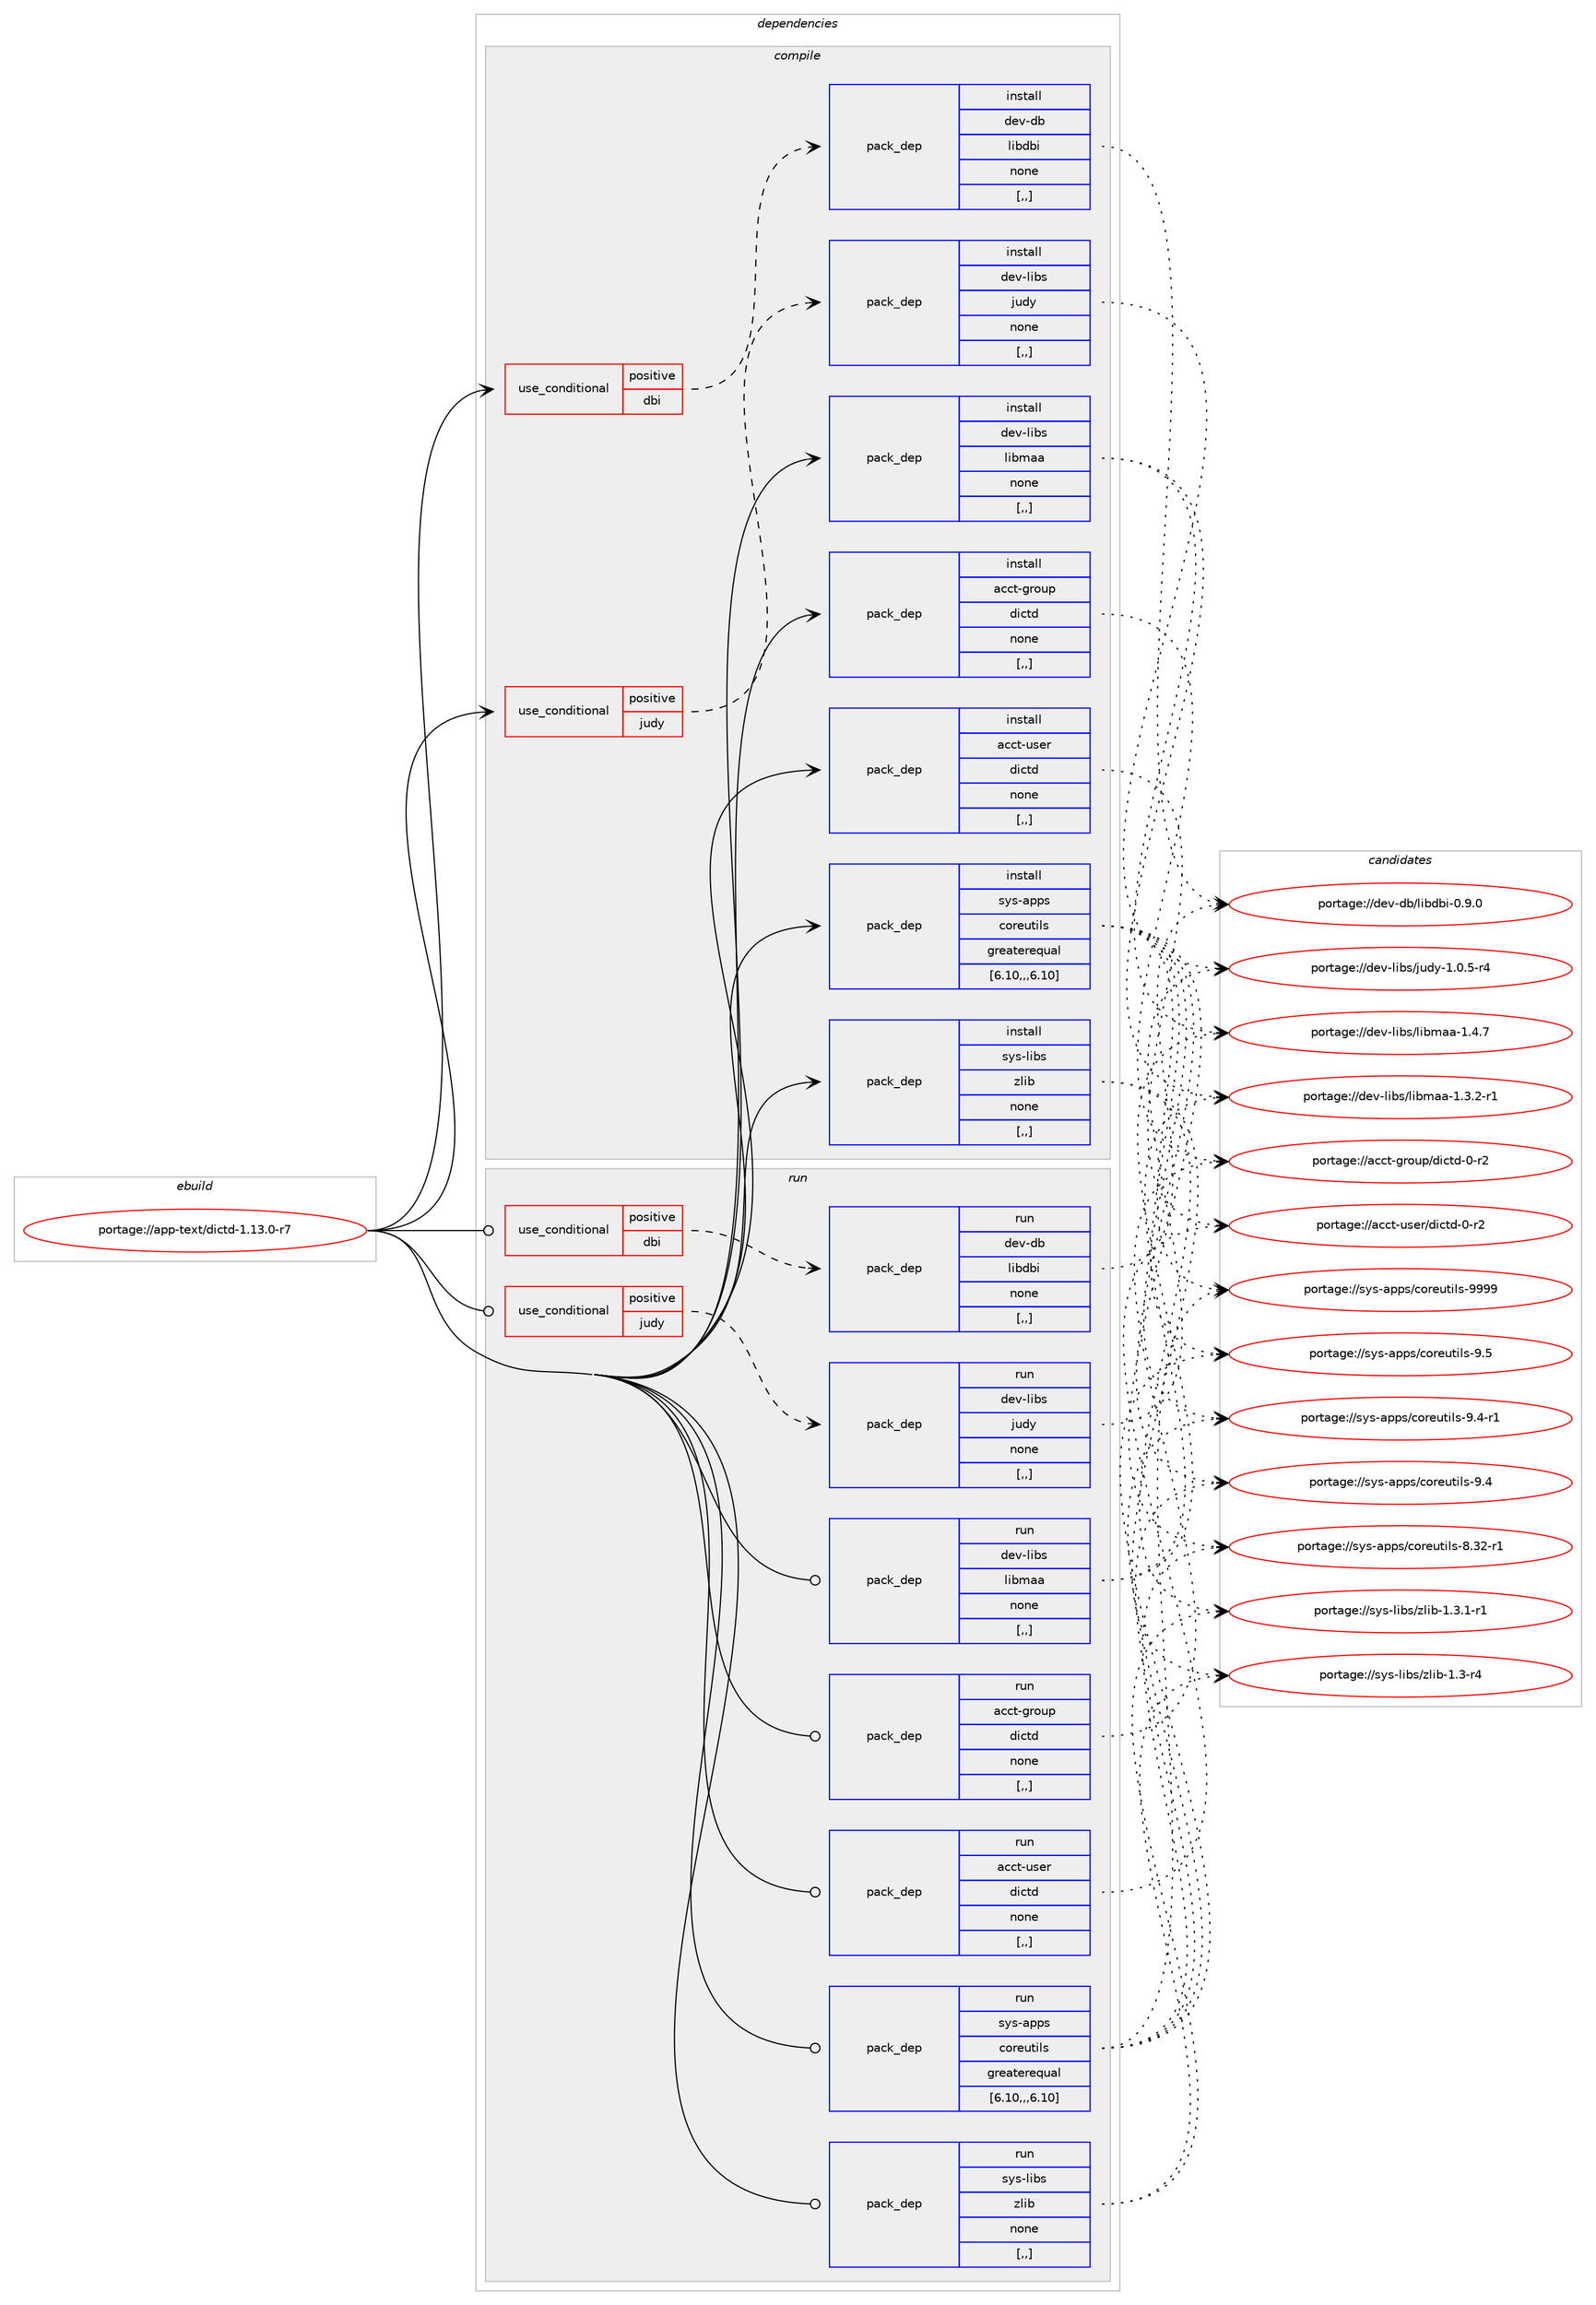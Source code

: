 digraph prolog {

# *************
# Graph options
# *************

newrank=true;
concentrate=true;
compound=true;
graph [rankdir=LR,fontname=Helvetica,fontsize=10,ranksep=1.5];#, ranksep=2.5, nodesep=0.2];
edge  [arrowhead=vee];
node  [fontname=Helvetica,fontsize=10];

# **********
# The ebuild
# **********

subgraph cluster_leftcol {
color=gray;
label=<<i>ebuild</i>>;
id [label="portage://app-text/dictd-1.13.0-r7", color=red, width=4, href="../app-text/dictd-1.13.0-r7.svg"];
}

# ****************
# The dependencies
# ****************

subgraph cluster_midcol {
color=gray;
label=<<i>dependencies</i>>;
subgraph cluster_compile {
fillcolor="#eeeeee";
style=filled;
label=<<i>compile</i>>;
subgraph cond144712 {
dependency547891 [label=<<TABLE BORDER="0" CELLBORDER="1" CELLSPACING="0" CELLPADDING="4"><TR><TD ROWSPAN="3" CELLPADDING="10">use_conditional</TD></TR><TR><TD>positive</TD></TR><TR><TD>dbi</TD></TR></TABLE>>, shape=none, color=red];
subgraph pack399089 {
dependency547892 [label=<<TABLE BORDER="0" CELLBORDER="1" CELLSPACING="0" CELLPADDING="4" WIDTH="220"><TR><TD ROWSPAN="6" CELLPADDING="30">pack_dep</TD></TR><TR><TD WIDTH="110">install</TD></TR><TR><TD>dev-db</TD></TR><TR><TD>libdbi</TD></TR><TR><TD>none</TD></TR><TR><TD>[,,]</TD></TR></TABLE>>, shape=none, color=blue];
}
dependency547891:e -> dependency547892:w [weight=20,style="dashed",arrowhead="vee"];
}
id:e -> dependency547891:w [weight=20,style="solid",arrowhead="vee"];
subgraph cond144713 {
dependency547893 [label=<<TABLE BORDER="0" CELLBORDER="1" CELLSPACING="0" CELLPADDING="4"><TR><TD ROWSPAN="3" CELLPADDING="10">use_conditional</TD></TR><TR><TD>positive</TD></TR><TR><TD>judy</TD></TR></TABLE>>, shape=none, color=red];
subgraph pack399090 {
dependency547894 [label=<<TABLE BORDER="0" CELLBORDER="1" CELLSPACING="0" CELLPADDING="4" WIDTH="220"><TR><TD ROWSPAN="6" CELLPADDING="30">pack_dep</TD></TR><TR><TD WIDTH="110">install</TD></TR><TR><TD>dev-libs</TD></TR><TR><TD>judy</TD></TR><TR><TD>none</TD></TR><TR><TD>[,,]</TD></TR></TABLE>>, shape=none, color=blue];
}
dependency547893:e -> dependency547894:w [weight=20,style="dashed",arrowhead="vee"];
}
id:e -> dependency547893:w [weight=20,style="solid",arrowhead="vee"];
subgraph pack399091 {
dependency547895 [label=<<TABLE BORDER="0" CELLBORDER="1" CELLSPACING="0" CELLPADDING="4" WIDTH="220"><TR><TD ROWSPAN="6" CELLPADDING="30">pack_dep</TD></TR><TR><TD WIDTH="110">install</TD></TR><TR><TD>acct-group</TD></TR><TR><TD>dictd</TD></TR><TR><TD>none</TD></TR><TR><TD>[,,]</TD></TR></TABLE>>, shape=none, color=blue];
}
id:e -> dependency547895:w [weight=20,style="solid",arrowhead="vee"];
subgraph pack399092 {
dependency547896 [label=<<TABLE BORDER="0" CELLBORDER="1" CELLSPACING="0" CELLPADDING="4" WIDTH="220"><TR><TD ROWSPAN="6" CELLPADDING="30">pack_dep</TD></TR><TR><TD WIDTH="110">install</TD></TR><TR><TD>acct-user</TD></TR><TR><TD>dictd</TD></TR><TR><TD>none</TD></TR><TR><TD>[,,]</TD></TR></TABLE>>, shape=none, color=blue];
}
id:e -> dependency547896:w [weight=20,style="solid",arrowhead="vee"];
subgraph pack399093 {
dependency547897 [label=<<TABLE BORDER="0" CELLBORDER="1" CELLSPACING="0" CELLPADDING="4" WIDTH="220"><TR><TD ROWSPAN="6" CELLPADDING="30">pack_dep</TD></TR><TR><TD WIDTH="110">install</TD></TR><TR><TD>dev-libs</TD></TR><TR><TD>libmaa</TD></TR><TR><TD>none</TD></TR><TR><TD>[,,]</TD></TR></TABLE>>, shape=none, color=blue];
}
id:e -> dependency547897:w [weight=20,style="solid",arrowhead="vee"];
subgraph pack399094 {
dependency547898 [label=<<TABLE BORDER="0" CELLBORDER="1" CELLSPACING="0" CELLPADDING="4" WIDTH="220"><TR><TD ROWSPAN="6" CELLPADDING="30">pack_dep</TD></TR><TR><TD WIDTH="110">install</TD></TR><TR><TD>sys-apps</TD></TR><TR><TD>coreutils</TD></TR><TR><TD>greaterequal</TD></TR><TR><TD>[6.10,,,6.10]</TD></TR></TABLE>>, shape=none, color=blue];
}
id:e -> dependency547898:w [weight=20,style="solid",arrowhead="vee"];
subgraph pack399095 {
dependency547899 [label=<<TABLE BORDER="0" CELLBORDER="1" CELLSPACING="0" CELLPADDING="4" WIDTH="220"><TR><TD ROWSPAN="6" CELLPADDING="30">pack_dep</TD></TR><TR><TD WIDTH="110">install</TD></TR><TR><TD>sys-libs</TD></TR><TR><TD>zlib</TD></TR><TR><TD>none</TD></TR><TR><TD>[,,]</TD></TR></TABLE>>, shape=none, color=blue];
}
id:e -> dependency547899:w [weight=20,style="solid",arrowhead="vee"];
}
subgraph cluster_compileandrun {
fillcolor="#eeeeee";
style=filled;
label=<<i>compile and run</i>>;
}
subgraph cluster_run {
fillcolor="#eeeeee";
style=filled;
label=<<i>run</i>>;
subgraph cond144714 {
dependency547900 [label=<<TABLE BORDER="0" CELLBORDER="1" CELLSPACING="0" CELLPADDING="4"><TR><TD ROWSPAN="3" CELLPADDING="10">use_conditional</TD></TR><TR><TD>positive</TD></TR><TR><TD>dbi</TD></TR></TABLE>>, shape=none, color=red];
subgraph pack399096 {
dependency547901 [label=<<TABLE BORDER="0" CELLBORDER="1" CELLSPACING="0" CELLPADDING="4" WIDTH="220"><TR><TD ROWSPAN="6" CELLPADDING="30">pack_dep</TD></TR><TR><TD WIDTH="110">run</TD></TR><TR><TD>dev-db</TD></TR><TR><TD>libdbi</TD></TR><TR><TD>none</TD></TR><TR><TD>[,,]</TD></TR></TABLE>>, shape=none, color=blue];
}
dependency547900:e -> dependency547901:w [weight=20,style="dashed",arrowhead="vee"];
}
id:e -> dependency547900:w [weight=20,style="solid",arrowhead="odot"];
subgraph cond144715 {
dependency547902 [label=<<TABLE BORDER="0" CELLBORDER="1" CELLSPACING="0" CELLPADDING="4"><TR><TD ROWSPAN="3" CELLPADDING="10">use_conditional</TD></TR><TR><TD>positive</TD></TR><TR><TD>judy</TD></TR></TABLE>>, shape=none, color=red];
subgraph pack399097 {
dependency547903 [label=<<TABLE BORDER="0" CELLBORDER="1" CELLSPACING="0" CELLPADDING="4" WIDTH="220"><TR><TD ROWSPAN="6" CELLPADDING="30">pack_dep</TD></TR><TR><TD WIDTH="110">run</TD></TR><TR><TD>dev-libs</TD></TR><TR><TD>judy</TD></TR><TR><TD>none</TD></TR><TR><TD>[,,]</TD></TR></TABLE>>, shape=none, color=blue];
}
dependency547902:e -> dependency547903:w [weight=20,style="dashed",arrowhead="vee"];
}
id:e -> dependency547902:w [weight=20,style="solid",arrowhead="odot"];
subgraph pack399098 {
dependency547904 [label=<<TABLE BORDER="0" CELLBORDER="1" CELLSPACING="0" CELLPADDING="4" WIDTH="220"><TR><TD ROWSPAN="6" CELLPADDING="30">pack_dep</TD></TR><TR><TD WIDTH="110">run</TD></TR><TR><TD>acct-group</TD></TR><TR><TD>dictd</TD></TR><TR><TD>none</TD></TR><TR><TD>[,,]</TD></TR></TABLE>>, shape=none, color=blue];
}
id:e -> dependency547904:w [weight=20,style="solid",arrowhead="odot"];
subgraph pack399099 {
dependency547905 [label=<<TABLE BORDER="0" CELLBORDER="1" CELLSPACING="0" CELLPADDING="4" WIDTH="220"><TR><TD ROWSPAN="6" CELLPADDING="30">pack_dep</TD></TR><TR><TD WIDTH="110">run</TD></TR><TR><TD>acct-user</TD></TR><TR><TD>dictd</TD></TR><TR><TD>none</TD></TR><TR><TD>[,,]</TD></TR></TABLE>>, shape=none, color=blue];
}
id:e -> dependency547905:w [weight=20,style="solid",arrowhead="odot"];
subgraph pack399100 {
dependency547906 [label=<<TABLE BORDER="0" CELLBORDER="1" CELLSPACING="0" CELLPADDING="4" WIDTH="220"><TR><TD ROWSPAN="6" CELLPADDING="30">pack_dep</TD></TR><TR><TD WIDTH="110">run</TD></TR><TR><TD>dev-libs</TD></TR><TR><TD>libmaa</TD></TR><TR><TD>none</TD></TR><TR><TD>[,,]</TD></TR></TABLE>>, shape=none, color=blue];
}
id:e -> dependency547906:w [weight=20,style="solid",arrowhead="odot"];
subgraph pack399101 {
dependency547907 [label=<<TABLE BORDER="0" CELLBORDER="1" CELLSPACING="0" CELLPADDING="4" WIDTH="220"><TR><TD ROWSPAN="6" CELLPADDING="30">pack_dep</TD></TR><TR><TD WIDTH="110">run</TD></TR><TR><TD>sys-apps</TD></TR><TR><TD>coreutils</TD></TR><TR><TD>greaterequal</TD></TR><TR><TD>[6.10,,,6.10]</TD></TR></TABLE>>, shape=none, color=blue];
}
id:e -> dependency547907:w [weight=20,style="solid",arrowhead="odot"];
subgraph pack399102 {
dependency547908 [label=<<TABLE BORDER="0" CELLBORDER="1" CELLSPACING="0" CELLPADDING="4" WIDTH="220"><TR><TD ROWSPAN="6" CELLPADDING="30">pack_dep</TD></TR><TR><TD WIDTH="110">run</TD></TR><TR><TD>sys-libs</TD></TR><TR><TD>zlib</TD></TR><TR><TD>none</TD></TR><TR><TD>[,,]</TD></TR></TABLE>>, shape=none, color=blue];
}
id:e -> dependency547908:w [weight=20,style="solid",arrowhead="odot"];
}
}

# **************
# The candidates
# **************

subgraph cluster_choices {
rank=same;
color=gray;
label=<<i>candidates</i>>;

subgraph choice399089 {
color=black;
nodesep=1;
choice1001011184510098471081059810098105454846574648 [label="portage://dev-db/libdbi-0.9.0", color=red, width=4,href="../dev-db/libdbi-0.9.0.svg"];
dependency547892:e -> choice1001011184510098471081059810098105454846574648:w [style=dotted,weight="100"];
}
subgraph choice399090 {
color=black;
nodesep=1;
choice1001011184510810598115471061171001214549464846534511452 [label="portage://dev-libs/judy-1.0.5-r4", color=red, width=4,href="../dev-libs/judy-1.0.5-r4.svg"];
dependency547894:e -> choice1001011184510810598115471061171001214549464846534511452:w [style=dotted,weight="100"];
}
subgraph choice399091 {
color=black;
nodesep=1;
choice97999911645103114111117112471001059911610045484511450 [label="portage://acct-group/dictd-0-r2", color=red, width=4,href="../acct-group/dictd-0-r2.svg"];
dependency547895:e -> choice97999911645103114111117112471001059911610045484511450:w [style=dotted,weight="100"];
}
subgraph choice399092 {
color=black;
nodesep=1;
choice97999911645117115101114471001059911610045484511450 [label="portage://acct-user/dictd-0-r2", color=red, width=4,href="../acct-user/dictd-0-r2.svg"];
dependency547896:e -> choice97999911645117115101114471001059911610045484511450:w [style=dotted,weight="100"];
}
subgraph choice399093 {
color=black;
nodesep=1;
choice100101118451081059811547108105981099797454946524655 [label="portage://dev-libs/libmaa-1.4.7", color=red, width=4,href="../dev-libs/libmaa-1.4.7.svg"];
choice1001011184510810598115471081059810997974549465146504511449 [label="portage://dev-libs/libmaa-1.3.2-r1", color=red, width=4,href="../dev-libs/libmaa-1.3.2-r1.svg"];
dependency547897:e -> choice100101118451081059811547108105981099797454946524655:w [style=dotted,weight="100"];
dependency547897:e -> choice1001011184510810598115471081059810997974549465146504511449:w [style=dotted,weight="100"];
}
subgraph choice399094 {
color=black;
nodesep=1;
choice115121115459711211211547991111141011171161051081154557575757 [label="portage://sys-apps/coreutils-9999", color=red, width=4,href="../sys-apps/coreutils-9999.svg"];
choice1151211154597112112115479911111410111711610510811545574653 [label="portage://sys-apps/coreutils-9.5", color=red, width=4,href="../sys-apps/coreutils-9.5.svg"];
choice11512111545971121121154799111114101117116105108115455746524511449 [label="portage://sys-apps/coreutils-9.4-r1", color=red, width=4,href="../sys-apps/coreutils-9.4-r1.svg"];
choice1151211154597112112115479911111410111711610510811545574652 [label="portage://sys-apps/coreutils-9.4", color=red, width=4,href="../sys-apps/coreutils-9.4.svg"];
choice1151211154597112112115479911111410111711610510811545564651504511449 [label="portage://sys-apps/coreutils-8.32-r1", color=red, width=4,href="../sys-apps/coreutils-8.32-r1.svg"];
dependency547898:e -> choice115121115459711211211547991111141011171161051081154557575757:w [style=dotted,weight="100"];
dependency547898:e -> choice1151211154597112112115479911111410111711610510811545574653:w [style=dotted,weight="100"];
dependency547898:e -> choice11512111545971121121154799111114101117116105108115455746524511449:w [style=dotted,weight="100"];
dependency547898:e -> choice1151211154597112112115479911111410111711610510811545574652:w [style=dotted,weight="100"];
dependency547898:e -> choice1151211154597112112115479911111410111711610510811545564651504511449:w [style=dotted,weight="100"];
}
subgraph choice399095 {
color=black;
nodesep=1;
choice115121115451081059811547122108105984549465146494511449 [label="portage://sys-libs/zlib-1.3.1-r1", color=red, width=4,href="../sys-libs/zlib-1.3.1-r1.svg"];
choice11512111545108105981154712210810598454946514511452 [label="portage://sys-libs/zlib-1.3-r4", color=red, width=4,href="../sys-libs/zlib-1.3-r4.svg"];
dependency547899:e -> choice115121115451081059811547122108105984549465146494511449:w [style=dotted,weight="100"];
dependency547899:e -> choice11512111545108105981154712210810598454946514511452:w [style=dotted,weight="100"];
}
subgraph choice399096 {
color=black;
nodesep=1;
choice1001011184510098471081059810098105454846574648 [label="portage://dev-db/libdbi-0.9.0", color=red, width=4,href="../dev-db/libdbi-0.9.0.svg"];
dependency547901:e -> choice1001011184510098471081059810098105454846574648:w [style=dotted,weight="100"];
}
subgraph choice399097 {
color=black;
nodesep=1;
choice1001011184510810598115471061171001214549464846534511452 [label="portage://dev-libs/judy-1.0.5-r4", color=red, width=4,href="../dev-libs/judy-1.0.5-r4.svg"];
dependency547903:e -> choice1001011184510810598115471061171001214549464846534511452:w [style=dotted,weight="100"];
}
subgraph choice399098 {
color=black;
nodesep=1;
choice97999911645103114111117112471001059911610045484511450 [label="portage://acct-group/dictd-0-r2", color=red, width=4,href="../acct-group/dictd-0-r2.svg"];
dependency547904:e -> choice97999911645103114111117112471001059911610045484511450:w [style=dotted,weight="100"];
}
subgraph choice399099 {
color=black;
nodesep=1;
choice97999911645117115101114471001059911610045484511450 [label="portage://acct-user/dictd-0-r2", color=red, width=4,href="../acct-user/dictd-0-r2.svg"];
dependency547905:e -> choice97999911645117115101114471001059911610045484511450:w [style=dotted,weight="100"];
}
subgraph choice399100 {
color=black;
nodesep=1;
choice100101118451081059811547108105981099797454946524655 [label="portage://dev-libs/libmaa-1.4.7", color=red, width=4,href="../dev-libs/libmaa-1.4.7.svg"];
choice1001011184510810598115471081059810997974549465146504511449 [label="portage://dev-libs/libmaa-1.3.2-r1", color=red, width=4,href="../dev-libs/libmaa-1.3.2-r1.svg"];
dependency547906:e -> choice100101118451081059811547108105981099797454946524655:w [style=dotted,weight="100"];
dependency547906:e -> choice1001011184510810598115471081059810997974549465146504511449:w [style=dotted,weight="100"];
}
subgraph choice399101 {
color=black;
nodesep=1;
choice115121115459711211211547991111141011171161051081154557575757 [label="portage://sys-apps/coreutils-9999", color=red, width=4,href="../sys-apps/coreutils-9999.svg"];
choice1151211154597112112115479911111410111711610510811545574653 [label="portage://sys-apps/coreutils-9.5", color=red, width=4,href="../sys-apps/coreutils-9.5.svg"];
choice11512111545971121121154799111114101117116105108115455746524511449 [label="portage://sys-apps/coreutils-9.4-r1", color=red, width=4,href="../sys-apps/coreutils-9.4-r1.svg"];
choice1151211154597112112115479911111410111711610510811545574652 [label="portage://sys-apps/coreutils-9.4", color=red, width=4,href="../sys-apps/coreutils-9.4.svg"];
choice1151211154597112112115479911111410111711610510811545564651504511449 [label="portage://sys-apps/coreutils-8.32-r1", color=red, width=4,href="../sys-apps/coreutils-8.32-r1.svg"];
dependency547907:e -> choice115121115459711211211547991111141011171161051081154557575757:w [style=dotted,weight="100"];
dependency547907:e -> choice1151211154597112112115479911111410111711610510811545574653:w [style=dotted,weight="100"];
dependency547907:e -> choice11512111545971121121154799111114101117116105108115455746524511449:w [style=dotted,weight="100"];
dependency547907:e -> choice1151211154597112112115479911111410111711610510811545574652:w [style=dotted,weight="100"];
dependency547907:e -> choice1151211154597112112115479911111410111711610510811545564651504511449:w [style=dotted,weight="100"];
}
subgraph choice399102 {
color=black;
nodesep=1;
choice115121115451081059811547122108105984549465146494511449 [label="portage://sys-libs/zlib-1.3.1-r1", color=red, width=4,href="../sys-libs/zlib-1.3.1-r1.svg"];
choice11512111545108105981154712210810598454946514511452 [label="portage://sys-libs/zlib-1.3-r4", color=red, width=4,href="../sys-libs/zlib-1.3-r4.svg"];
dependency547908:e -> choice115121115451081059811547122108105984549465146494511449:w [style=dotted,weight="100"];
dependency547908:e -> choice11512111545108105981154712210810598454946514511452:w [style=dotted,weight="100"];
}
}

}
